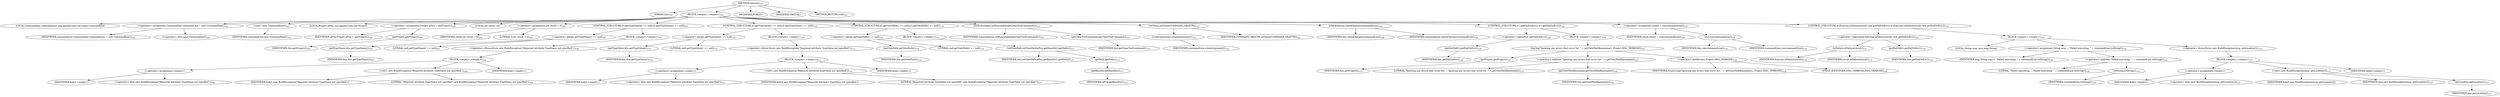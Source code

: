 digraph "execute" {  
"84" [label = <(METHOD,execute)<SUB>101</SUB>> ]
"6" [label = <(PARAM,this)<SUB>101</SUB>> ]
"85" [label = <(BLOCK,&lt;empty&gt;,&lt;empty&gt;)<SUB>101</SUB>> ]
"4" [label = <(LOCAL,Commandline commandLine: org.apache.tools.ant.types.Commandline)> ]
"86" [label = <(&lt;operator&gt;.assignment,Commandline commandLine = new Commandline())<SUB>102</SUB>> ]
"87" [label = <(IDENTIFIER,commandLine,Commandline commandLine = new Commandline())<SUB>102</SUB>> ]
"88" [label = <(&lt;operator&gt;.alloc,new Commandline())<SUB>102</SUB>> ]
"89" [label = <(&lt;init&gt;,new Commandline())<SUB>102</SUB>> ]
"3" [label = <(IDENTIFIER,commandLine,new Commandline())<SUB>102</SUB>> ]
"90" [label = <(LOCAL,Project aProj: org.apache.tools.ant.Project)> ]
"91" [label = <(&lt;operator&gt;.assignment,Project aProj = getProject())<SUB>103</SUB>> ]
"92" [label = <(IDENTIFIER,aProj,Project aProj = getProject())<SUB>103</SUB>> ]
"93" [label = <(getProject,getProject())<SUB>103</SUB>> ]
"5" [label = <(IDENTIFIER,this,getProject())<SUB>103</SUB>> ]
"94" [label = <(LOCAL,int result: int)> ]
"95" [label = <(&lt;operator&gt;.assignment,int result = 0)<SUB>104</SUB>> ]
"96" [label = <(IDENTIFIER,result,int result = 0)<SUB>104</SUB>> ]
"97" [label = <(LITERAL,0,int result = 0)<SUB>104</SUB>> ]
"98" [label = <(CONTROL_STRUCTURE,if (getTypeName() == null),if (getTypeName() == null))<SUB>107</SUB>> ]
"99" [label = <(&lt;operator&gt;.equals,getTypeName() == null)<SUB>107</SUB>> ]
"100" [label = <(getTypeName,this.getTypeName())<SUB>107</SUB>> ]
"7" [label = <(IDENTIFIER,this,this.getTypeName())<SUB>107</SUB>> ]
"101" [label = <(LITERAL,null,getTypeName() == null)<SUB>107</SUB>> ]
"102" [label = <(BLOCK,&lt;empty&gt;,&lt;empty&gt;)<SUB>107</SUB>> ]
"103" [label = <(&lt;operator&gt;.throw,throw new BuildException(&quot;Required attribute TypeName not specified&quot;);)<SUB>108</SUB>> ]
"104" [label = <(BLOCK,&lt;empty&gt;,&lt;empty&gt;)<SUB>108</SUB>> ]
"105" [label = <(&lt;operator&gt;.assignment,&lt;empty&gt;)> ]
"106" [label = <(IDENTIFIER,$obj1,&lt;empty&gt;)> ]
"107" [label = <(&lt;operator&gt;.alloc,new BuildException(&quot;Required attribute TypeName not specified&quot;))<SUB>108</SUB>> ]
"108" [label = <(&lt;init&gt;,new BuildException(&quot;Required attribute TypeName not specified&quot;))<SUB>108</SUB>> ]
"109" [label = <(IDENTIFIER,$obj1,new BuildException(&quot;Required attribute TypeName not specified&quot;))> ]
"110" [label = <(LITERAL,&quot;Required attribute TypeName not specified&quot;,new BuildException(&quot;Required attribute TypeName not specified&quot;))<SUB>108</SUB>> ]
"111" [label = <(IDENTIFIER,$obj1,&lt;empty&gt;)> ]
"112" [label = <(CONTROL_STRUCTURE,if (getTypeValue() == null),if (getTypeValue() == null))<SUB>110</SUB>> ]
"113" [label = <(&lt;operator&gt;.equals,getTypeValue() == null)<SUB>110</SUB>> ]
"114" [label = <(getTypeValue,this.getTypeValue())<SUB>110</SUB>> ]
"8" [label = <(IDENTIFIER,this,this.getTypeValue())<SUB>110</SUB>> ]
"115" [label = <(LITERAL,null,getTypeValue() == null)<SUB>110</SUB>> ]
"116" [label = <(BLOCK,&lt;empty&gt;,&lt;empty&gt;)<SUB>110</SUB>> ]
"117" [label = <(&lt;operator&gt;.throw,throw new BuildException(&quot;Required attribute TypeValue not specified&quot;);)<SUB>111</SUB>> ]
"118" [label = <(BLOCK,&lt;empty&gt;,&lt;empty&gt;)<SUB>111</SUB>> ]
"119" [label = <(&lt;operator&gt;.assignment,&lt;empty&gt;)> ]
"120" [label = <(IDENTIFIER,$obj2,&lt;empty&gt;)> ]
"121" [label = <(&lt;operator&gt;.alloc,new BuildException(&quot;Required attribute TypeValue not specified&quot;))<SUB>111</SUB>> ]
"122" [label = <(&lt;init&gt;,new BuildException(&quot;Required attribute TypeValue not specified&quot;))<SUB>111</SUB>> ]
"123" [label = <(IDENTIFIER,$obj2,new BuildException(&quot;Required attribute TypeValue not specified&quot;))> ]
"124" [label = <(LITERAL,&quot;Required attribute TypeValue not specified&quot;,new BuildException(&quot;Required attribute TypeValue not specified&quot;))<SUB>111</SUB>> ]
"125" [label = <(IDENTIFIER,$obj2,&lt;empty&gt;)> ]
"126" [label = <(CONTROL_STRUCTURE,if (getViewPath() == null),if (getViewPath() == null))<SUB>114</SUB>> ]
"127" [label = <(&lt;operator&gt;.equals,getViewPath() == null)<SUB>114</SUB>> ]
"128" [label = <(getViewPath,getViewPath())<SUB>114</SUB>> ]
"9" [label = <(IDENTIFIER,this,getViewPath())<SUB>114</SUB>> ]
"129" [label = <(LITERAL,null,getViewPath() == null)<SUB>114</SUB>> ]
"130" [label = <(BLOCK,&lt;empty&gt;,&lt;empty&gt;)<SUB>114</SUB>> ]
"131" [label = <(setViewPath,setViewPath(aProj.getBaseDir().getPath()))<SUB>115</SUB>> ]
"10" [label = <(IDENTIFIER,this,setViewPath(aProj.getBaseDir().getPath()))<SUB>115</SUB>> ]
"132" [label = <(getPath,getPath())<SUB>115</SUB>> ]
"133" [label = <(getBaseDir,getBaseDir())<SUB>115</SUB>> ]
"134" [label = <(IDENTIFIER,aProj,getBaseDir())<SUB>115</SUB>> ]
"135" [label = <(setExecutable,setExecutable(getClearToolCommand()))<SUB>121</SUB>> ]
"136" [label = <(IDENTIFIER,commandLine,setExecutable(getClearToolCommand()))<SUB>121</SUB>> ]
"137" [label = <(getClearToolCommand,getClearToolCommand())<SUB>121</SUB>> ]
"11" [label = <(IDENTIFIER,this,getClearToolCommand())<SUB>121</SUB>> ]
"138" [label = <(setValue,setValue(COMMAND_MKATTR))<SUB>122</SUB>> ]
"139" [label = <(createArgument,createArgument())<SUB>122</SUB>> ]
"140" [label = <(IDENTIFIER,commandLine,createArgument())<SUB>122</SUB>> ]
"141" [label = <(IDENTIFIER,COMMAND_MKATTR,setValue(COMMAND_MKATTR))<SUB>122</SUB>> ]
"142" [label = <(checkOptions,checkOptions(commandLine))<SUB>124</SUB>> ]
"12" [label = <(IDENTIFIER,this,checkOptions(commandLine))<SUB>124</SUB>> ]
"143" [label = <(IDENTIFIER,commandLine,checkOptions(commandLine))<SUB>124</SUB>> ]
"144" [label = <(CONTROL_STRUCTURE,if (!getFailOnErr()),if (!getFailOnErr()))<SUB>126</SUB>> ]
"145" [label = <(&lt;operator&gt;.logicalNot,!getFailOnErr())<SUB>126</SUB>> ]
"146" [label = <(getFailOnErr,getFailOnErr())<SUB>126</SUB>> ]
"13" [label = <(IDENTIFIER,this,getFailOnErr())<SUB>126</SUB>> ]
"147" [label = <(BLOCK,&lt;empty&gt;,&lt;empty&gt;)<SUB>126</SUB>> ]
"148" [label = <(log,log(&quot;Ignoring any errors that occur for: &quot; + getViewPathBasename(), Project.MSG_VERBOSE))<SUB>127</SUB>> ]
"149" [label = <(getProject,getProject())<SUB>127</SUB>> ]
"15" [label = <(IDENTIFIER,this,getProject())<SUB>127</SUB>> ]
"150" [label = <(&lt;operator&gt;.addition,&quot;Ignoring any errors that occur for: &quot; + getViewPathBasename())<SUB>127</SUB>> ]
"151" [label = <(LITERAL,&quot;Ignoring any errors that occur for: &quot;,&quot;Ignoring any errors that occur for: &quot; + getViewPathBasename())<SUB>127</SUB>> ]
"152" [label = <(getViewPathBasename,getViewPathBasename())<SUB>128</SUB>> ]
"14" [label = <(IDENTIFIER,this,getViewPathBasename())<SUB>128</SUB>> ]
"153" [label = <(&lt;operator&gt;.fieldAccess,Project.MSG_VERBOSE)<SUB>128</SUB>> ]
"154" [label = <(IDENTIFIER,Project,log(&quot;Ignoring any errors that occur for: &quot; + getViewPathBasename(), Project.MSG_VERBOSE))<SUB>128</SUB>> ]
"155" [label = <(FIELD_IDENTIFIER,MSG_VERBOSE,MSG_VERBOSE)<SUB>128</SUB>> ]
"156" [label = <(&lt;operator&gt;.assignment,result = run(commandLine))<SUB>134</SUB>> ]
"157" [label = <(IDENTIFIER,result,result = run(commandLine))<SUB>134</SUB>> ]
"158" [label = <(run,run(commandLine))<SUB>134</SUB>> ]
"16" [label = <(IDENTIFIER,this,run(commandLine))<SUB>134</SUB>> ]
"159" [label = <(IDENTIFIER,commandLine,run(commandLine))<SUB>134</SUB>> ]
"160" [label = <(CONTROL_STRUCTURE,if (Execute.isFailure(result) &amp;&amp; getFailOnErr()),if (Execute.isFailure(result) &amp;&amp; getFailOnErr()))<SUB>135</SUB>> ]
"161" [label = <(&lt;operator&gt;.logicalAnd,Execute.isFailure(result) &amp;&amp; getFailOnErr())<SUB>135</SUB>> ]
"162" [label = <(isFailure,isFailure(result))<SUB>135</SUB>> ]
"163" [label = <(IDENTIFIER,Execute,isFailure(result))<SUB>135</SUB>> ]
"164" [label = <(IDENTIFIER,result,isFailure(result))<SUB>135</SUB>> ]
"165" [label = <(getFailOnErr,getFailOnErr())<SUB>135</SUB>> ]
"17" [label = <(IDENTIFIER,this,getFailOnErr())<SUB>135</SUB>> ]
"166" [label = <(BLOCK,&lt;empty&gt;,&lt;empty&gt;)<SUB>135</SUB>> ]
"167" [label = <(LOCAL,String msg: java.lang.String)> ]
"168" [label = <(&lt;operator&gt;.assignment,String msg = &quot;Failed executing: &quot; + commandLine.toString())<SUB>136</SUB>> ]
"169" [label = <(IDENTIFIER,msg,String msg = &quot;Failed executing: &quot; + commandLine.toString())<SUB>136</SUB>> ]
"170" [label = <(&lt;operator&gt;.addition,&quot;Failed executing: &quot; + commandLine.toString())<SUB>136</SUB>> ]
"171" [label = <(LITERAL,&quot;Failed executing: &quot;,&quot;Failed executing: &quot; + commandLine.toString())<SUB>136</SUB>> ]
"172" [label = <(toString,toString())<SUB>136</SUB>> ]
"173" [label = <(IDENTIFIER,commandLine,toString())<SUB>136</SUB>> ]
"174" [label = <(&lt;operator&gt;.throw,throw new BuildException(msg, getLocation());)<SUB>137</SUB>> ]
"175" [label = <(BLOCK,&lt;empty&gt;,&lt;empty&gt;)<SUB>137</SUB>> ]
"176" [label = <(&lt;operator&gt;.assignment,&lt;empty&gt;)> ]
"177" [label = <(IDENTIFIER,$obj3,&lt;empty&gt;)> ]
"178" [label = <(&lt;operator&gt;.alloc,new BuildException(msg, getLocation()))<SUB>137</SUB>> ]
"179" [label = <(&lt;init&gt;,new BuildException(msg, getLocation()))<SUB>137</SUB>> ]
"180" [label = <(IDENTIFIER,$obj3,new BuildException(msg, getLocation()))> ]
"181" [label = <(IDENTIFIER,msg,new BuildException(msg, getLocation()))<SUB>137</SUB>> ]
"182" [label = <(getLocation,getLocation())<SUB>137</SUB>> ]
"18" [label = <(IDENTIFIER,this,getLocation())<SUB>137</SUB>> ]
"183" [label = <(IDENTIFIER,$obj3,&lt;empty&gt;)> ]
"184" [label = <(MODIFIER,PUBLIC)> ]
"185" [label = <(MODIFIER,VIRTUAL)> ]
"186" [label = <(METHOD_RETURN,void)<SUB>101</SUB>> ]
  "84" -> "6" 
  "84" -> "85" 
  "84" -> "184" 
  "84" -> "185" 
  "84" -> "186" 
  "85" -> "4" 
  "85" -> "86" 
  "85" -> "89" 
  "85" -> "90" 
  "85" -> "91" 
  "85" -> "94" 
  "85" -> "95" 
  "85" -> "98" 
  "85" -> "112" 
  "85" -> "126" 
  "85" -> "135" 
  "85" -> "138" 
  "85" -> "142" 
  "85" -> "144" 
  "85" -> "156" 
  "85" -> "160" 
  "86" -> "87" 
  "86" -> "88" 
  "89" -> "3" 
  "91" -> "92" 
  "91" -> "93" 
  "93" -> "5" 
  "95" -> "96" 
  "95" -> "97" 
  "98" -> "99" 
  "98" -> "102" 
  "99" -> "100" 
  "99" -> "101" 
  "100" -> "7" 
  "102" -> "103" 
  "103" -> "104" 
  "104" -> "105" 
  "104" -> "108" 
  "104" -> "111" 
  "105" -> "106" 
  "105" -> "107" 
  "108" -> "109" 
  "108" -> "110" 
  "112" -> "113" 
  "112" -> "116" 
  "113" -> "114" 
  "113" -> "115" 
  "114" -> "8" 
  "116" -> "117" 
  "117" -> "118" 
  "118" -> "119" 
  "118" -> "122" 
  "118" -> "125" 
  "119" -> "120" 
  "119" -> "121" 
  "122" -> "123" 
  "122" -> "124" 
  "126" -> "127" 
  "126" -> "130" 
  "127" -> "128" 
  "127" -> "129" 
  "128" -> "9" 
  "130" -> "131" 
  "131" -> "10" 
  "131" -> "132" 
  "132" -> "133" 
  "133" -> "134" 
  "135" -> "136" 
  "135" -> "137" 
  "137" -> "11" 
  "138" -> "139" 
  "138" -> "141" 
  "139" -> "140" 
  "142" -> "12" 
  "142" -> "143" 
  "144" -> "145" 
  "144" -> "147" 
  "145" -> "146" 
  "146" -> "13" 
  "147" -> "148" 
  "148" -> "149" 
  "148" -> "150" 
  "148" -> "153" 
  "149" -> "15" 
  "150" -> "151" 
  "150" -> "152" 
  "152" -> "14" 
  "153" -> "154" 
  "153" -> "155" 
  "156" -> "157" 
  "156" -> "158" 
  "158" -> "16" 
  "158" -> "159" 
  "160" -> "161" 
  "160" -> "166" 
  "161" -> "162" 
  "161" -> "165" 
  "162" -> "163" 
  "162" -> "164" 
  "165" -> "17" 
  "166" -> "167" 
  "166" -> "168" 
  "166" -> "174" 
  "168" -> "169" 
  "168" -> "170" 
  "170" -> "171" 
  "170" -> "172" 
  "172" -> "173" 
  "174" -> "175" 
  "175" -> "176" 
  "175" -> "179" 
  "175" -> "183" 
  "176" -> "177" 
  "176" -> "178" 
  "179" -> "180" 
  "179" -> "181" 
  "179" -> "182" 
  "182" -> "18" 
}

